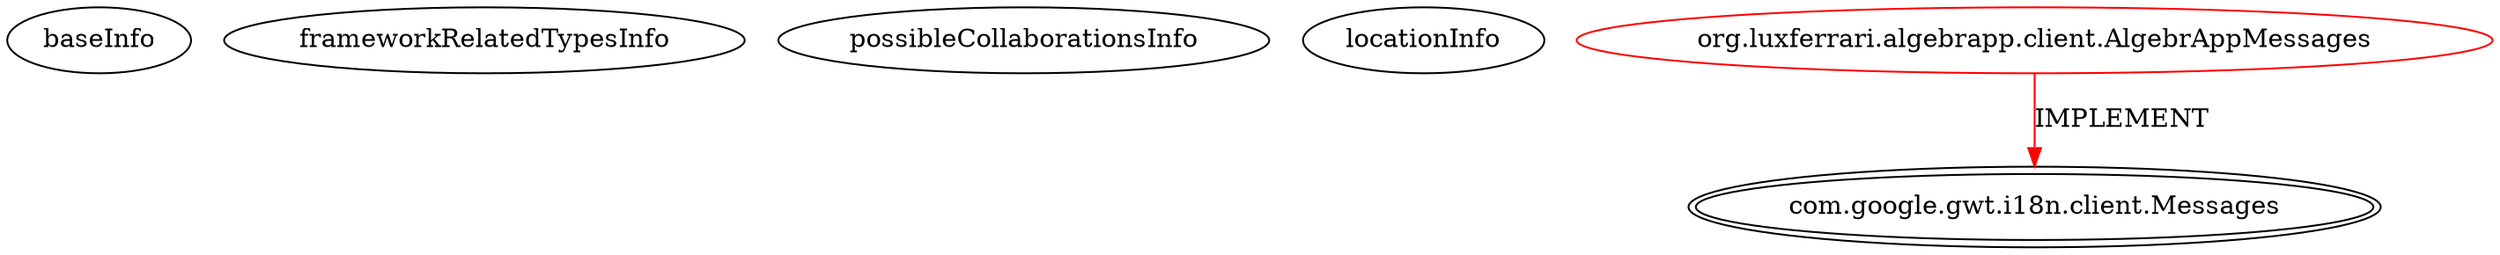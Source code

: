 digraph {
baseInfo[graphId=3656,category="extension_graph",isAnonymous=false,possibleRelation=false]
frameworkRelatedTypesInfo[0="com.google.gwt.i18n.client.Messages"]
possibleCollaborationsInfo[]
locationInfo[projectName="luxferrari-AlgebrApp",filePath="/luxferrari-AlgebrApp/AlgebrApp-master/AlgebrApp/src/org/luxferrari/algebrapp/client/AlgebrAppMessages.java",contextSignature="AlgebrAppMessages",graphId="3656"]
0[label="org.luxferrari.algebrapp.client.AlgebrAppMessages",vertexType="ROOT_CLIENT_CLASS_DECLARATION",isFrameworkType=false,color=red]
1[label="com.google.gwt.i18n.client.Messages",vertexType="FRAMEWORK_INTERFACE_TYPE",isFrameworkType=true,peripheries=2]
0->1[label="IMPLEMENT",color=red]
}
